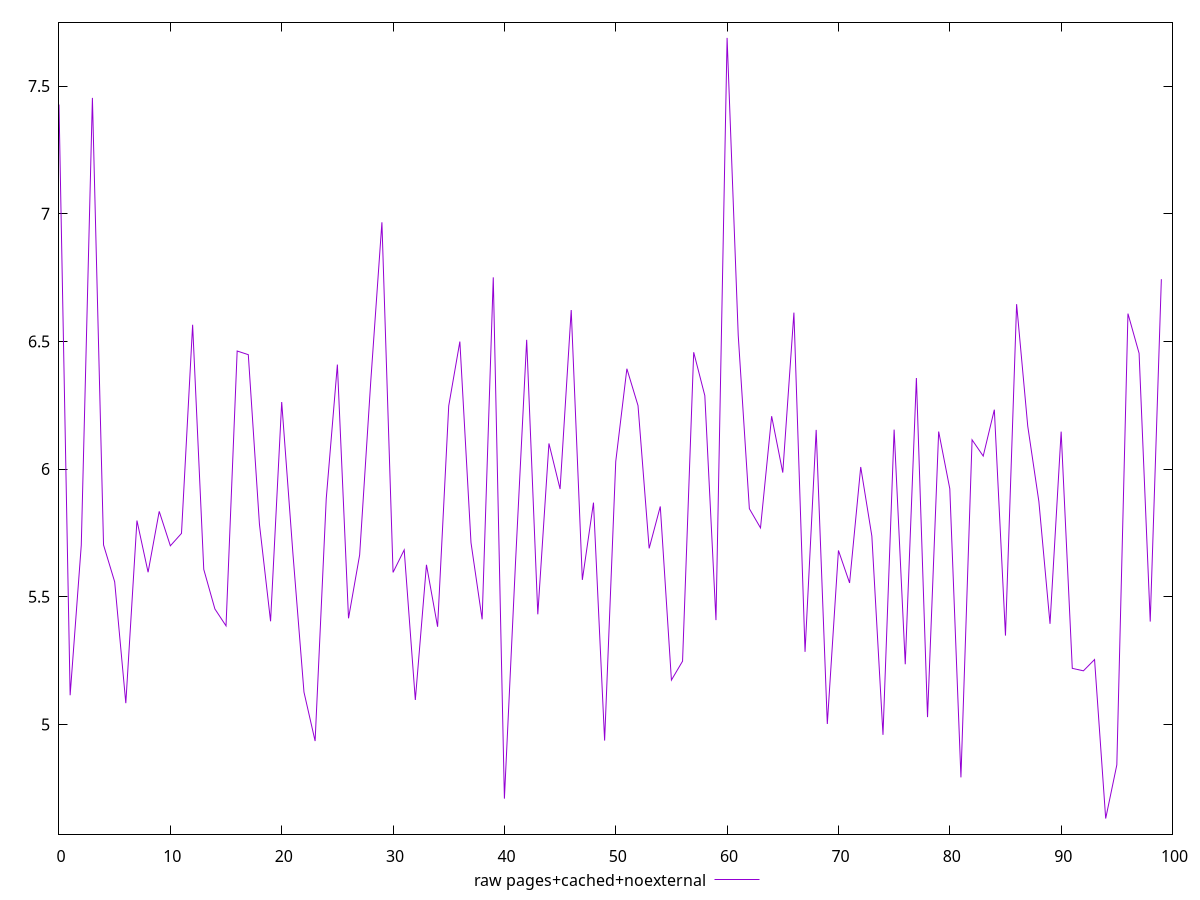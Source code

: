 $_rawPagesCachedNoexternal <<EOF
7.4277
5.114400000000001
5.702
7.4539
5.703
5.5585
5.0833
5.7985
5.5961
5.834499999999999
5.6996
5.7482999999999995
6.5652
5.607399999999999
5.4523
5.386100000000001
6.4624999999999995
6.4482
5.7847
5.404000000000001
6.2626
5.673399999999999
5.1267000000000005
4.935
5.883900000000001
6.4093
5.415699999999999
5.664000000000001
6.3449
6.966499999999999
5.5954999999999995
5.6835
5.095899999999999
5.6252
5.3826
6.247699999999999
6.4995
5.712000000000001
5.4117
6.7509999999999994
4.7094
5.636
6.5062999999999995
5.4314
6.1005
5.922
6.622999999999999
5.5662
5.8687
4.9367
6.0298
6.3931000000000004
6.2487
5.6895
5.8537
5.173799999999999
5.2478
6.457599999999999
6.287700000000001
5.4086
7.6887
6.5236
5.8449
5.769799999999999
6.2072
5.9864
6.612799999999999
5.2844
6.153699999999999
5.0019
5.6814
5.554200000000001
6.0083
5.737699999999999
4.9594000000000005
6.154599999999999
5.2358
6.3568
5.0286
6.147099999999999
5.923
4.792800000000001
6.114699999999999
6.051100000000001
6.2326999999999995
5.3479
6.646
6.168399999999999
5.8729000000000005
5.3941
6.146700000000001
5.2197000000000005
5.21
5.254199999999999
4.6316
4.841599999999998
6.609
6.4535
5.4028
6.743800000000001
EOF
set key outside below
set terminal pngcairo
set output "report_00006_2020-11-02T20-21-41.718Z/network-server-latency/pages+cached+noexternal//raw.png"
set yrange [4.5704579999999995:7.749842]
plot $_rawPagesCachedNoexternal title "raw pages+cached+noexternal" with line ,